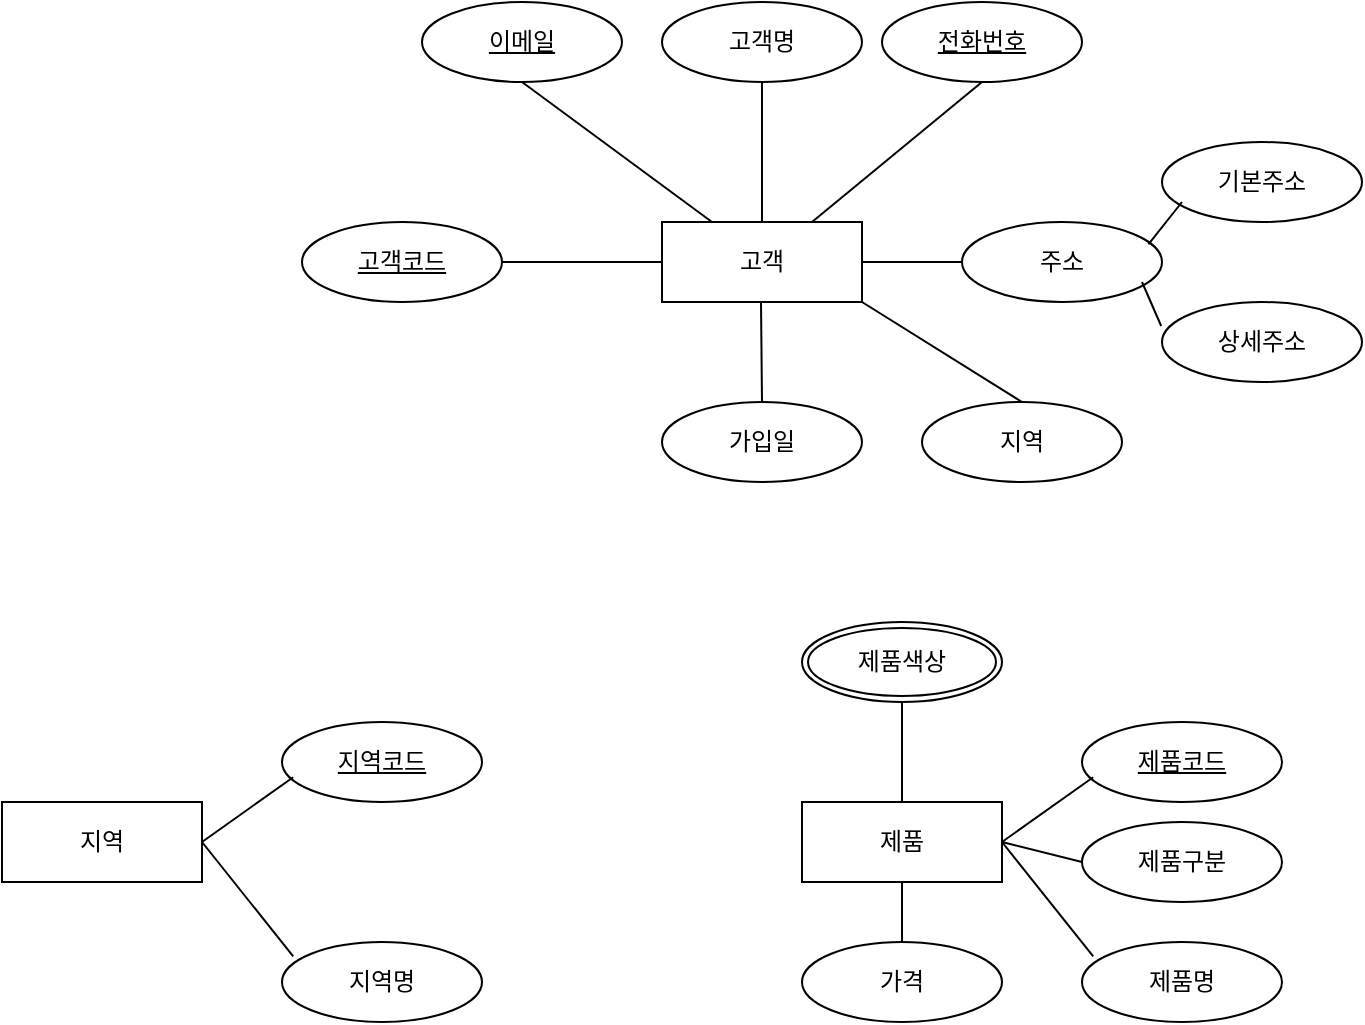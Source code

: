 <mxfile version="23.1.2" type="github">
  <diagram name="페이지-1" id="4WDvy_vBwnn8ftGYzNFp">
    <mxGraphModel dx="1050" dy="530" grid="1" gridSize="10" guides="1" tooltips="1" connect="1" arrows="1" fold="1" page="1" pageScale="1" pageWidth="827" pageHeight="1169" math="0" shadow="0">
      <root>
        <mxCell id="0" />
        <mxCell id="1" parent="0" />
        <mxCell id="g5yj6KGp4iqexaat4kKn-1" value="고객" style="whiteSpace=wrap;html=1;align=center;" vertex="1" parent="1">
          <mxGeometry x="390" y="230" width="100" height="40" as="geometry" />
        </mxCell>
        <mxCell id="g5yj6KGp4iqexaat4kKn-2" value="고객명" style="ellipse;whiteSpace=wrap;html=1;align=center;" vertex="1" parent="1">
          <mxGeometry x="390" y="120" width="100" height="40" as="geometry" />
        </mxCell>
        <mxCell id="g5yj6KGp4iqexaat4kKn-4" value="" style="endArrow=none;html=1;rounded=0;entryX=0.5;entryY=0;entryDx=0;entryDy=0;" edge="1" parent="1" target="g5yj6KGp4iqexaat4kKn-1">
          <mxGeometry relative="1" as="geometry">
            <mxPoint x="440" y="160" as="sourcePoint" />
            <mxPoint x="600" y="160" as="targetPoint" />
          </mxGeometry>
        </mxCell>
        <mxCell id="g5yj6KGp4iqexaat4kKn-5" value="&lt;u&gt;전화번호&lt;/u&gt;" style="ellipse;whiteSpace=wrap;html=1;align=center;" vertex="1" parent="1">
          <mxGeometry x="500" y="120" width="100" height="40" as="geometry" />
        </mxCell>
        <mxCell id="g5yj6KGp4iqexaat4kKn-6" value="" style="endArrow=none;html=1;rounded=0;entryX=0.75;entryY=0;entryDx=0;entryDy=0;" edge="1" parent="1" target="g5yj6KGp4iqexaat4kKn-1">
          <mxGeometry relative="1" as="geometry">
            <mxPoint x="550" y="160" as="sourcePoint" />
            <mxPoint x="550" y="230" as="targetPoint" />
          </mxGeometry>
        </mxCell>
        <mxCell id="g5yj6KGp4iqexaat4kKn-7" value="&lt;u&gt;이메일&lt;/u&gt;" style="ellipse;whiteSpace=wrap;html=1;align=center;" vertex="1" parent="1">
          <mxGeometry x="270" y="120" width="100" height="40" as="geometry" />
        </mxCell>
        <mxCell id="g5yj6KGp4iqexaat4kKn-8" value="" style="endArrow=none;html=1;rounded=0;entryX=0.25;entryY=0;entryDx=0;entryDy=0;" edge="1" parent="1" target="g5yj6KGp4iqexaat4kKn-1">
          <mxGeometry relative="1" as="geometry">
            <mxPoint x="320" y="160" as="sourcePoint" />
            <mxPoint x="320" y="230" as="targetPoint" />
          </mxGeometry>
        </mxCell>
        <mxCell id="g5yj6KGp4iqexaat4kKn-9" value="&lt;u&gt;고객코드&lt;/u&gt;" style="ellipse;whiteSpace=wrap;html=1;align=center;" vertex="1" parent="1">
          <mxGeometry x="210" y="230" width="100" height="40" as="geometry" />
        </mxCell>
        <mxCell id="g5yj6KGp4iqexaat4kKn-10" value="" style="endArrow=none;html=1;rounded=0;entryX=0;entryY=0.5;entryDx=0;entryDy=0;" edge="1" parent="1" target="g5yj6KGp4iqexaat4kKn-1">
          <mxGeometry relative="1" as="geometry">
            <mxPoint x="310" y="250" as="sourcePoint" />
            <mxPoint x="310" y="320" as="targetPoint" />
          </mxGeometry>
        </mxCell>
        <mxCell id="g5yj6KGp4iqexaat4kKn-11" value="주소" style="ellipse;whiteSpace=wrap;html=1;align=center;" vertex="1" parent="1">
          <mxGeometry x="540" y="230" width="100" height="40" as="geometry" />
        </mxCell>
        <mxCell id="g5yj6KGp4iqexaat4kKn-12" value="" style="endArrow=none;html=1;rounded=0;entryX=1;entryY=0.5;entryDx=0;entryDy=0;" edge="1" parent="1" target="g5yj6KGp4iqexaat4kKn-1">
          <mxGeometry relative="1" as="geometry">
            <mxPoint x="540" y="250" as="sourcePoint" />
            <mxPoint x="500" y="310" as="targetPoint" />
          </mxGeometry>
        </mxCell>
        <mxCell id="g5yj6KGp4iqexaat4kKn-17" value="기본주소" style="ellipse;whiteSpace=wrap;html=1;align=center;" vertex="1" parent="1">
          <mxGeometry x="640" y="190" width="100" height="40" as="geometry" />
        </mxCell>
        <mxCell id="g5yj6KGp4iqexaat4kKn-18" value="" style="endArrow=none;html=1;rounded=0;entryX=0.932;entryY=0.28;entryDx=0;entryDy=0;entryPerimeter=0;" edge="1" parent="1" target="g5yj6KGp4iqexaat4kKn-11">
          <mxGeometry relative="1" as="geometry">
            <mxPoint x="650" y="220" as="sourcePoint" />
            <mxPoint x="650" y="290" as="targetPoint" />
          </mxGeometry>
        </mxCell>
        <mxCell id="g5yj6KGp4iqexaat4kKn-19" value="상세주소" style="ellipse;whiteSpace=wrap;html=1;align=center;" vertex="1" parent="1">
          <mxGeometry x="640" y="270" width="100" height="40" as="geometry" />
        </mxCell>
        <mxCell id="g5yj6KGp4iqexaat4kKn-20" value="" style="endArrow=none;html=1;rounded=0;entryX=-0.004;entryY=0.3;entryDx=0;entryDy=0;entryPerimeter=0;" edge="1" parent="1" target="g5yj6KGp4iqexaat4kKn-19">
          <mxGeometry relative="1" as="geometry">
            <mxPoint x="630" y="260" as="sourcePoint" />
            <mxPoint x="630" y="330" as="targetPoint" />
          </mxGeometry>
        </mxCell>
        <mxCell id="g5yj6KGp4iqexaat4kKn-21" value="가입일" style="ellipse;whiteSpace=wrap;html=1;align=center;" vertex="1" parent="1">
          <mxGeometry x="390" y="320" width="100" height="40" as="geometry" />
        </mxCell>
        <mxCell id="g5yj6KGp4iqexaat4kKn-22" value="" style="endArrow=none;html=1;rounded=0;" edge="1" parent="1">
          <mxGeometry relative="1" as="geometry">
            <mxPoint x="439.5" y="270" as="sourcePoint" />
            <mxPoint x="440" y="320" as="targetPoint" />
          </mxGeometry>
        </mxCell>
        <mxCell id="g5yj6KGp4iqexaat4kKn-23" value="지역" style="ellipse;whiteSpace=wrap;html=1;align=center;" vertex="1" parent="1">
          <mxGeometry x="520" y="320" width="100" height="40" as="geometry" />
        </mxCell>
        <mxCell id="g5yj6KGp4iqexaat4kKn-24" value="" style="endArrow=none;html=1;rounded=0;entryX=0.5;entryY=0;entryDx=0;entryDy=0;" edge="1" parent="1" target="g5yj6KGp4iqexaat4kKn-23">
          <mxGeometry relative="1" as="geometry">
            <mxPoint x="490" y="270" as="sourcePoint" />
            <mxPoint x="490" y="340" as="targetPoint" />
          </mxGeometry>
        </mxCell>
        <mxCell id="g5yj6KGp4iqexaat4kKn-25" value="지역" style="whiteSpace=wrap;html=1;align=center;" vertex="1" parent="1">
          <mxGeometry x="60" y="520" width="100" height="40" as="geometry" />
        </mxCell>
        <mxCell id="g5yj6KGp4iqexaat4kKn-26" value="&lt;u&gt;지역코드&lt;/u&gt;" style="ellipse;whiteSpace=wrap;html=1;align=center;" vertex="1" parent="1">
          <mxGeometry x="200" y="480" width="100" height="40" as="geometry" />
        </mxCell>
        <mxCell id="g5yj6KGp4iqexaat4kKn-27" value="지역명" style="ellipse;whiteSpace=wrap;html=1;align=center;" vertex="1" parent="1">
          <mxGeometry x="200" y="590" width="100" height="40" as="geometry" />
        </mxCell>
        <mxCell id="g5yj6KGp4iqexaat4kKn-28" value="" style="endArrow=none;html=1;rounded=0;entryX=0.056;entryY=0.69;entryDx=0;entryDy=0;entryPerimeter=0;" edge="1" parent="1" target="g5yj6KGp4iqexaat4kKn-26">
          <mxGeometry relative="1" as="geometry">
            <mxPoint x="160" y="540" as="sourcePoint" />
            <mxPoint x="160.5" y="590" as="targetPoint" />
          </mxGeometry>
        </mxCell>
        <mxCell id="g5yj6KGp4iqexaat4kKn-29" value="" style="endArrow=none;html=1;rounded=0;entryX=0.056;entryY=0.18;entryDx=0;entryDy=0;entryPerimeter=0;" edge="1" parent="1" target="g5yj6KGp4iqexaat4kKn-27">
          <mxGeometry relative="1" as="geometry">
            <mxPoint x="160" y="540" as="sourcePoint" />
            <mxPoint x="196" y="600" as="targetPoint" />
          </mxGeometry>
        </mxCell>
        <mxCell id="g5yj6KGp4iqexaat4kKn-30" value="제품" style="whiteSpace=wrap;html=1;align=center;" vertex="1" parent="1">
          <mxGeometry x="460" y="520" width="100" height="40" as="geometry" />
        </mxCell>
        <mxCell id="g5yj6KGp4iqexaat4kKn-31" value="&lt;u&gt;제품코드&lt;/u&gt;" style="ellipse;whiteSpace=wrap;html=1;align=center;" vertex="1" parent="1">
          <mxGeometry x="600" y="480" width="100" height="40" as="geometry" />
        </mxCell>
        <mxCell id="g5yj6KGp4iqexaat4kKn-32" value="제품명" style="ellipse;whiteSpace=wrap;html=1;align=center;" vertex="1" parent="1">
          <mxGeometry x="600" y="590" width="100" height="40" as="geometry" />
        </mxCell>
        <mxCell id="g5yj6KGp4iqexaat4kKn-33" value="" style="endArrow=none;html=1;rounded=0;entryX=0.056;entryY=0.69;entryDx=0;entryDy=0;entryPerimeter=0;" edge="1" parent="1" target="g5yj6KGp4iqexaat4kKn-31">
          <mxGeometry relative="1" as="geometry">
            <mxPoint x="560" y="540" as="sourcePoint" />
            <mxPoint x="560.5" y="590" as="targetPoint" />
          </mxGeometry>
        </mxCell>
        <mxCell id="g5yj6KGp4iqexaat4kKn-34" value="" style="endArrow=none;html=1;rounded=0;entryX=0.056;entryY=0.18;entryDx=0;entryDy=0;entryPerimeter=0;" edge="1" parent="1" target="g5yj6KGp4iqexaat4kKn-32">
          <mxGeometry relative="1" as="geometry">
            <mxPoint x="560" y="540" as="sourcePoint" />
            <mxPoint x="596" y="600" as="targetPoint" />
          </mxGeometry>
        </mxCell>
        <mxCell id="g5yj6KGp4iqexaat4kKn-35" value="제품구분" style="ellipse;whiteSpace=wrap;html=1;align=center;" vertex="1" parent="1">
          <mxGeometry x="600" y="530" width="100" height="40" as="geometry" />
        </mxCell>
        <mxCell id="g5yj6KGp4iqexaat4kKn-36" value="" style="endArrow=none;html=1;rounded=0;entryX=0;entryY=0.5;entryDx=0;entryDy=0;exitX=1;exitY=0.5;exitDx=0;exitDy=0;" edge="1" parent="1" source="g5yj6KGp4iqexaat4kKn-30" target="g5yj6KGp4iqexaat4kKn-35">
          <mxGeometry relative="1" as="geometry">
            <mxPoint x="567" y="552" as="sourcePoint" />
            <mxPoint x="613" y="520" as="targetPoint" />
            <Array as="points" />
          </mxGeometry>
        </mxCell>
        <mxCell id="g5yj6KGp4iqexaat4kKn-39" value="가격" style="ellipse;whiteSpace=wrap;html=1;align=center;" vertex="1" parent="1">
          <mxGeometry x="460" y="590" width="100" height="40" as="geometry" />
        </mxCell>
        <mxCell id="g5yj6KGp4iqexaat4kKn-40" value="" style="endArrow=none;html=1;rounded=0;entryX=0.5;entryY=0;entryDx=0;entryDy=0;" edge="1" parent="1" target="g5yj6KGp4iqexaat4kKn-39">
          <mxGeometry relative="1" as="geometry">
            <mxPoint x="510" y="560" as="sourcePoint" />
            <mxPoint x="556" y="617" as="targetPoint" />
          </mxGeometry>
        </mxCell>
        <mxCell id="g5yj6KGp4iqexaat4kKn-41" value="제품색상" style="ellipse;shape=doubleEllipse;margin=3;whiteSpace=wrap;html=1;align=center;" vertex="1" parent="1">
          <mxGeometry x="460" y="430" width="100" height="40" as="geometry" />
        </mxCell>
        <mxCell id="g5yj6KGp4iqexaat4kKn-42" value="" style="endArrow=none;html=1;rounded=0;entryX=0.5;entryY=0;entryDx=0;entryDy=0;" edge="1" parent="1" target="g5yj6KGp4iqexaat4kKn-30">
          <mxGeometry relative="1" as="geometry">
            <mxPoint x="510" y="470" as="sourcePoint" />
            <mxPoint x="510" y="500" as="targetPoint" />
          </mxGeometry>
        </mxCell>
      </root>
    </mxGraphModel>
  </diagram>
</mxfile>
